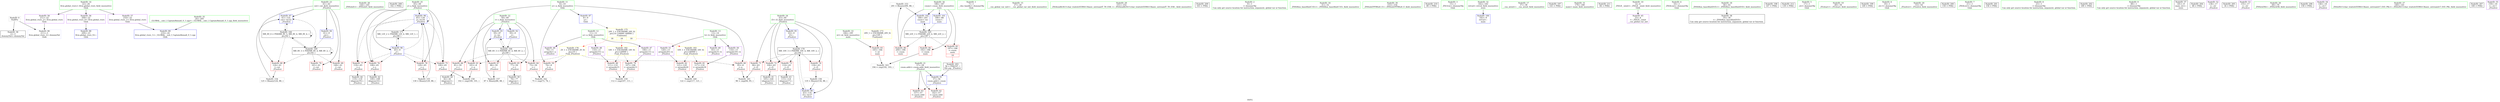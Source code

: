 digraph "SVFG" {
	label="SVFG";

	Node0x5615877e9d30 [shape=record,color=grey,label="{NodeID: 0\nNullPtr}"];
	Node0x5615877e9d30 -> Node0x5615877ff150[style=solid];
	Node0x5615877e9d30 -> Node0x561587802ed0[style=solid];
	Node0x5615877ffc40 [shape=record,color=blue,label="{NodeID: 97\n61\<--125\ncnt\<--inc22\n_Z5solvei\n}"];
	Node0x5615877ffc40 -> Node0x56158780d550[style=dashed];
	Node0x5615877fdcd0 [shape=record,color=green,label="{NodeID: 14\n22\<--26\nllvm.global_ctors\<--llvm.global_ctors_field_insensitive\nGlob }"];
	Node0x5615877fdcd0 -> Node0x561587801210[style=solid];
	Node0x5615877fdcd0 -> Node0x561587801310[style=solid];
	Node0x5615877fdcd0 -> Node0x561587801410[style=solid];
	Node0x5615877fe9e0 [shape=record,color=green,label="{NodeID: 28\n144\<--145\n_ZNSolsEi\<--_ZNSolsEi_field_insensitive\n}"];
	Node0x56158781a620 [shape=record,color=black,label="{NodeID: 208\n162 = PHI()\n}"];
	Node0x5615877ff690 [shape=record,color=black,label="{NodeID: 42\n109\<--108\nidxprom14\<--\n_Z5solvei\n}"];
	Node0x561587801210 [shape=record,color=purple,label="{NodeID: 56\n209\<--22\nllvm.global_ctors_0\<--llvm.global_ctors\nGlob }"];
	Node0x561587801210 -> Node0x561587802cd0[style=solid];
	Node0x561587800890 [shape=record,color=grey,label="{NodeID: 153\n201 = Binary(200, 88, )\n}"];
	Node0x561587800890 -> Node0x561587800050[style=solid];
	Node0x561587801e00 [shape=record,color=red,label="{NodeID: 70\n161\<--61\n\<--cnt\n_Z5solvei\n}"];
	Node0x561587802960 [shape=record,color=red,label="{NodeID: 84\n192\<--186\n\<--cnum\nmain\n}"];
	Node0x561587802960 -> Node0x5615878081c0[style=solid];
	Node0x5615877ea140 [shape=record,color=green,label="{NodeID: 1\n7\<--1\n__dso_handle\<--dummyObj\nGlob }"];
	Node0x5615877ffd10 [shape=record,color=blue,label="{NodeID: 98\n65\<--130\nj\<--inc24\n_Z5solvei\n}"];
	Node0x5615877ffd10 -> Node0x561587802210[style=dashed];
	Node0x5615877ffd10 -> Node0x5615878022e0[style=dashed];
	Node0x5615877ffd10 -> Node0x5615878023b0[style=dashed];
	Node0x5615877ffd10 -> Node0x561587802480[style=dashed];
	Node0x5615877ffd10 -> Node0x5615877ffd10[style=dashed];
	Node0x5615877ffd10 -> Node0x56158780ee50[style=dashed];
	Node0x5615877fddd0 [shape=record,color=green,label="{NodeID: 15\n27\<--28\n__cxx_global_var_init\<--__cxx_global_var_init_field_insensitive\n}"];
	Node0x5615877feae0 [shape=record,color=green,label="{NodeID: 29\n151\<--152\n_ZSt4endlIcSt11char_traitsIcEERSt13basic_ostreamIT_T0_ES6_\<--_ZSt4endlIcSt11char_traitsIcEERSt13basic_ostreamIT_T0_ES6__field_insensitive\n}"];
	Node0x56158781a720 [shape=record,color=black,label="{NodeID: 209\n163 = PHI()\n}"];
	Node0x5615877ff760 [shape=record,color=black,label="{NodeID: 43\n115\<--114\nidxprom17\<--\n_Z5solvei\n}"];
	Node0x561587801310 [shape=record,color=purple,label="{NodeID: 57\n210\<--22\nllvm.global_ctors_1\<--llvm.global_ctors\nGlob }"];
	Node0x561587801310 -> Node0x561587802dd0[style=solid];
	Node0x561587800a10 [shape=record,color=grey,label="{NodeID: 154\n125 = Binary(124, 88, )\n}"];
	Node0x561587800a10 -> Node0x5615877ffc40[style=solid];
	Node0x561587801ed0 [shape=record,color=red,label="{NodeID: 71\n94\<--63\n\<--i5\n_Z5solvei\n}"];
	Node0x561587801ed0 -> Node0x561587807ec0[style=solid];
	Node0x561587802a30 [shape=record,color=red,label="{NodeID: 85\n197\<--186\n\<--cnum\nmain\n|{<s0>18}}"];
	Node0x561587802a30:s0 -> Node0x561587819c40[style=solid,color=red];
	Node0x5615877fce20 [shape=record,color=green,label="{NodeID: 2\n9\<--1\n\<--dummyObj\nCan only get source location for instruction, argument, global var or function.}"];
	Node0x5615878106e0 [shape=record,color=yellow,style=double,label="{NodeID: 182\n14V_1 = ENCHI(MR_14V_0)\npts\{120000 \}\nFun[_Z5solvei]}"];
	Node0x5615878106e0 -> Node0x561587802550[style=dashed];
	Node0x5615878106e0 -> Node0x561587802620[style=dashed];
	Node0x5615877ffde0 [shape=record,color=blue,label="{NodeID: 99\n63\<--135\ni5\<--inc27\n_Z5solvei\n}"];
	Node0x5615877ffde0 -> Node0x56158780e950[style=dashed];
	Node0x5615877fded0 [shape=record,color=green,label="{NodeID: 16\n31\<--32\n_ZNSt8ios_base4InitC1Ev\<--_ZNSt8ios_base4InitC1Ev_field_insensitive\n}"];
	Node0x5615877febe0 [shape=record,color=green,label="{NodeID: 30\n153\<--154\n_ZNSolsEPFRSoS_E\<--_ZNSolsEPFRSoS_E_field_insensitive\n}"];
	Node0x56158781a7f0 [shape=record,color=black,label="{NodeID: 210\n80 = PHI()\n}"];
	Node0x5615877ff830 [shape=record,color=black,label="{NodeID: 44\n119\<--118\nidxprom19\<--\n_Z5solvei\n}"];
	Node0x561587801410 [shape=record,color=purple,label="{NodeID: 58\n211\<--22\nllvm.global_ctors_2\<--llvm.global_ctors\nGlob }"];
	Node0x561587801410 -> Node0x561587802ed0[style=solid];
	Node0x5615878075c0 [shape=record,color=grey,label="{NodeID: 155\n130 = Binary(129, 88, )\n}"];
	Node0x5615878075c0 -> Node0x5615877ffd10[style=solid];
	Node0x561587801fa0 [shape=record,color=red,label="{NodeID: 72\n104\<--63\n\<--i5\n_Z5solvei\n}"];
	Node0x561587801fa0 -> Node0x5615877ff5c0[style=solid];
	Node0x56158780e450 [shape=record,color=black,label="{NodeID: 169\nMR_8V_3 = PHI(MR_8V_4, MR_8V_2, )\npts\{62 \}\n}"];
	Node0x56158780e450 -> Node0x561587801c60[style=dashed];
	Node0x56158780e450 -> Node0x561587801d30[style=dashed];
	Node0x56158780e450 -> Node0x561587801e00[style=dashed];
	Node0x56158780e450 -> Node0x5615877ffc40[style=dashed];
	Node0x56158780e450 -> Node0x56158780d550[style=dashed];
	Node0x56158780e450 -> Node0x56158780e450[style=dashed];
	Node0x561587802b00 [shape=record,color=red,label="{NodeID: 86\n200\<--186\n\<--cnum\nmain\n}"];
	Node0x561587802b00 -> Node0x561587800890[style=solid];
	Node0x5615877fceb0 [shape=record,color=green,label="{NodeID: 3\n15\<--1\n_ZSt3cin\<--dummyObj\nGlob }"];
	Node0x5615878107c0 [shape=record,color=yellow,style=double,label="{NodeID: 183\n16V_1 = ENCHI(MR_16V_0)\npts\{140000 \}\nFun[_Z5solvei]}"];
	Node0x5615878107c0 -> Node0x5615878026f0[style=dashed];
	Node0x5615878107c0 -> Node0x5615878027c0[style=dashed];
	Node0x5615877ffeb0 [shape=record,color=blue,label="{NodeID: 100\n182\<--9\nretval\<--\nmain\n}"];
	Node0x5615877fdfd0 [shape=record,color=green,label="{NodeID: 17\n37\<--38\n__cxa_atexit\<--__cxa_atexit_field_insensitive\n}"];
	Node0x5615876191a0 [shape=record,color=black,label="{NodeID: 197\n143 = PHI()\n}"];
	Node0x5615877fece0 [shape=record,color=green,label="{NodeID: 31\n179\<--180\nmain\<--main_field_insensitive\n}"];
	Node0x56158781a920 [shape=record,color=black,label="{NodeID: 211\n84 = PHI()\n}"];
	Node0x5615877ff900 [shape=record,color=purple,label="{NodeID: 45\n33\<--4\n\<--_ZStL8__ioinit\n__cxx_global_var_init\n}"];
	Node0x561587801510 [shape=record,color=red,label="{NodeID: 59\n74\<--8\n\<--n\n_Z5solvei\n}"];
	Node0x561587801510 -> Node0x561587808040[style=solid];
	Node0x561587807740 [shape=record,color=grey,label="{NodeID: 156\n135 = Binary(134, 88, )\n}"];
	Node0x561587807740 -> Node0x5615877ffde0[style=solid];
	Node0x561587802070 [shape=record,color=red,label="{NodeID: 73\n114\<--63\n\<--i5\n_Z5solvei\n}"];
	Node0x561587802070 -> Node0x5615877ff760[style=solid];
	Node0x56158780e950 [shape=record,color=black,label="{NodeID: 170\nMR_10V_3 = PHI(MR_10V_4, MR_10V_2, )\npts\{64 \}\n}"];
	Node0x56158780e950 -> Node0x561587801ed0[style=dashed];
	Node0x56158780e950 -> Node0x561587801fa0[style=dashed];
	Node0x56158780e950 -> Node0x561587802070[style=dashed];
	Node0x56158780e950 -> Node0x561587802140[style=dashed];
	Node0x56158780e950 -> Node0x5615877ffde0[style=dashed];
	Node0x561587802bd0 [shape=record,color=blue,label="{NodeID: 87\n8\<--9\nn\<--\nGlob }"];
	Node0x561587802bd0 -> Node0x561587810030[style=dashed];
	Node0x5615877fcf40 [shape=record,color=green,label="{NodeID: 4\n16\<--1\n_ZSt4cout\<--dummyObj\nGlob }"];
	Node0x5615877fff80 [shape=record,color=blue,label="{NodeID: 101\n186\<--88\ncnum\<--\nmain\n}"];
	Node0x5615877fff80 -> Node0x56158780d050[style=dashed];
	Node0x5615877fe0d0 [shape=record,color=green,label="{NodeID: 18\n36\<--42\n_ZNSt8ios_base4InitD1Ev\<--_ZNSt8ios_base4InitD1Ev_field_insensitive\n}"];
	Node0x5615877fe0d0 -> Node0x5615877ff320[style=solid];
	Node0x561587818d90 [shape=record,color=black,label="{NodeID: 198\n147 = PHI()\n}"];
	Node0x5615877fede0 [shape=record,color=green,label="{NodeID: 32\n182\<--183\nretval\<--retval_field_insensitive\nmain\n}"];
	Node0x5615877fede0 -> Node0x5615877ffeb0[style=solid];
	Node0x56158781a9f0 [shape=record,color=black,label="{NodeID: 212\n139 = PHI()\n}"];
	Node0x5615877ff9d0 [shape=record,color=purple,label="{NodeID: 46\n79\<--11\narrayidx\<--a\n_Z5solvei\n}"];
	Node0x5615878015e0 [shape=record,color=red,label="{NodeID: 60\n95\<--8\n\<--n\n_Z5solvei\n}"];
	Node0x5615878015e0 -> Node0x561587807ec0[style=solid];
	Node0x5615878078c0 [shape=record,color=grey,label="{NodeID: 157\n87 = Binary(86, 88, )\n}"];
	Node0x5615878078c0 -> Node0x561587803170[style=solid];
	Node0x561587802140 [shape=record,color=red,label="{NodeID: 74\n134\<--63\n\<--i5\n_Z5solvei\n}"];
	Node0x561587802140 -> Node0x561587807740[style=solid];
	Node0x56158780ee50 [shape=record,color=black,label="{NodeID: 171\nMR_12V_2 = PHI(MR_12V_4, MR_12V_1, )\npts\{66 \}\n}"];
	Node0x56158780ee50 -> Node0x5615877ffb70[style=dashed];
	Node0x561587802cd0 [shape=record,color=blue,label="{NodeID: 88\n209\<--23\nllvm.global_ctors_0\<--\nGlob }"];
	Node0x5615877fd790 [shape=record,color=green,label="{NodeID: 5\n17\<--1\n.str\<--dummyObj\nGlob }"];
	Node0x561587800050 [shape=record,color=blue,label="{NodeID: 102\n186\<--201\ncnum\<--inc\nmain\n}"];
	Node0x561587800050 -> Node0x56158780d050[style=dashed];
	Node0x5615877fe1d0 [shape=record,color=green,label="{NodeID: 19\n49\<--50\n_Z5clearv\<--_Z5clearv_field_insensitive\n}"];
	Node0x561587819870 [shape=record,color=black,label="{NodeID: 199\n149 = PHI()\n}"];
	Node0x5615877feeb0 [shape=record,color=green,label="{NodeID: 33\n184\<--185\nnt\<--nt_field_insensitive\nmain\n}"];
	Node0x5615877feeb0 -> Node0x561587802890[style=solid];
	Node0x5615877ffaa0 [shape=record,color=purple,label="{NodeID: 47\n106\<--11\narrayidx13\<--a\n_Z5solvei\n}"];
	Node0x5615877ffaa0 -> Node0x561587802550[style=solid];
	Node0x5615878016b0 [shape=record,color=red,label="{NodeID: 61\n101\<--8\n\<--n\n_Z5solvei\n}"];
	Node0x5615878016b0 -> Node0x561587807a40[style=solid];
	Node0x561587807a40 [shape=record,color=grey,label="{NodeID: 158\n102 = cmp(100, 101, )\n}"];
	Node0x561587802210 [shape=record,color=red,label="{NodeID: 75\n100\<--65\n\<--j\n_Z5solvei\n}"];
	Node0x561587802210 -> Node0x561587807a40[style=solid];
	Node0x561587802dd0 [shape=record,color=blue,label="{NodeID: 89\n210\<--24\nllvm.global_ctors_1\<--_GLOBAL__sub_I_CaptainAhmadi_0_1.cpp\nGlob }"];
	Node0x5615877fd820 [shape=record,color=green,label="{NodeID: 6\n19\<--1\n.str.1\<--dummyObj\nGlob }"];
	Node0x5615877fe2d0 [shape=record,color=green,label="{NodeID: 20\n53\<--54\n_Z5solvei\<--_Z5solvei_field_insensitive\n}"];
	Node0x561587819970 [shape=record,color=black,label="{NodeID: 200\n150 = PHI()\n}"];
	Node0x5615877fef80 [shape=record,color=green,label="{NodeID: 34\n186\<--187\ncnum\<--cnum_field_insensitive\nmain\n}"];
	Node0x5615877fef80 -> Node0x561587802960[style=solid];
	Node0x5615877fef80 -> Node0x561587802a30[style=solid];
	Node0x5615877fef80 -> Node0x561587802b00[style=solid];
	Node0x5615877fef80 -> Node0x5615877fff80[style=solid];
	Node0x5615877fef80 -> Node0x561587800050[style=solid];
	Node0x561587800b90 [shape=record,color=purple,label="{NodeID: 48\n110\<--11\narrayidx15\<--a\n_Z5solvei\n}"];
	Node0x561587800b90 -> Node0x561587802620[style=solid];
	Node0x561587801780 [shape=record,color=red,label="{NodeID: 62\n142\<--57\n\<--cnum.addr\n_Z5solvei\n}"];
	Node0x561587807bc0 [shape=record,color=grey,label="{NodeID: 159\n112 = cmp(107, 111, )\n}"];
	Node0x5615878022e0 [shape=record,color=red,label="{NodeID: 76\n108\<--65\n\<--j\n_Z5solvei\n}"];
	Node0x5615878022e0 -> Node0x5615877ff690[style=solid];
	Node0x56158780fe70 [shape=record,color=yellow,style=double,label="{NodeID: 173\n20V_1 = ENCHI(MR_20V_0)\npts\{185 \}\nFun[main]}"];
	Node0x56158780fe70 -> Node0x561587802890[style=dashed];
	Node0x561587802ed0 [shape=record,color=blue, style = dotted,label="{NodeID: 90\n211\<--3\nllvm.global_ctors_2\<--dummyVal\nGlob }"];
	Node0x5615877fd8b0 [shape=record,color=green,label="{NodeID: 7\n21\<--1\n_ZSt4cerr\<--dummyObj\nGlob }"];
	Node0x5615877fe3d0 [shape=record,color=green,label="{NodeID: 21\n57\<--58\ncnum.addr\<--cnum.addr_field_insensitive\n_Z5solvei\n}"];
	Node0x5615877fe3d0 -> Node0x561587801780[style=solid];
	Node0x5615877fe3d0 -> Node0x561587801850[style=solid];
	Node0x5615877fe3d0 -> Node0x561587802fd0[style=solid];
	Node0x561587819a40 [shape=record,color=black,label="{NodeID: 201\n156 = PHI()\n}"];
	Node0x5615877ff050 [shape=record,color=green,label="{NodeID: 35\n24\<--205\n_GLOBAL__sub_I_CaptainAhmadi_0_1.cpp\<--_GLOBAL__sub_I_CaptainAhmadi_0_1.cpp_field_insensitive\n}"];
	Node0x5615877ff050 -> Node0x561587802dd0[style=solid];
	Node0x561587800c60 [shape=record,color=purple,label="{NodeID: 49\n83\<--13\narrayidx3\<--b\n_Z5solvei\n}"];
	Node0x561587801850 [shape=record,color=red,label="{NodeID: 63\n157\<--57\n\<--cnum.addr\n_Z5solvei\n}"];
	Node0x561587807d40 [shape=record,color=grey,label="{NodeID: 160\n122 = cmp(117, 121, )\n}"];
	Node0x5615878023b0 [shape=record,color=red,label="{NodeID: 77\n118\<--65\n\<--j\n_Z5solvei\n}"];
	Node0x5615878023b0 -> Node0x5615877ff830[style=solid];
	Node0x561587802fd0 [shape=record,color=blue,label="{NodeID: 91\n57\<--56\ncnum.addr\<--cnum\n_Z5solvei\n}"];
	Node0x561587802fd0 -> Node0x561587801780[style=dashed];
	Node0x561587802fd0 -> Node0x561587801850[style=dashed];
	Node0x5615877fd940 [shape=record,color=green,label="{NodeID: 8\n23\<--1\n\<--dummyObj\nCan only get source location for instruction, argument, global var or function.}"];
	Node0x5615877fe4a0 [shape=record,color=green,label="{NodeID: 22\n59\<--60\ni\<--i_field_insensitive\n_Z5solvei\n}"];
	Node0x5615877fe4a0 -> Node0x561587801920[style=solid];
	Node0x5615877fe4a0 -> Node0x5615878019f0[style=solid];
	Node0x5615877fe4a0 -> Node0x561587801ac0[style=solid];
	Node0x5615877fe4a0 -> Node0x561587801b90[style=solid];
	Node0x5615877fe4a0 -> Node0x5615878030a0[style=solid];
	Node0x5615877fe4a0 -> Node0x561587803170[style=solid];
	Node0x561587819b70 [shape=record,color=black,label="{NodeID: 202\n189 = PHI()\n}"];
	Node0x5615877ff150 [shape=record,color=black,label="{NodeID: 36\n2\<--3\ndummyVal\<--dummyVal\n}"];
	Node0x561587800d30 [shape=record,color=purple,label="{NodeID: 50\n116\<--13\narrayidx18\<--b\n_Z5solvei\n}"];
	Node0x561587800d30 -> Node0x5615878026f0[style=solid];
	Node0x561587801920 [shape=record,color=red,label="{NodeID: 64\n73\<--59\n\<--i\n_Z5solvei\n}"];
	Node0x561587801920 -> Node0x561587808040[style=solid];
	Node0x561587807ec0 [shape=record,color=grey,label="{NodeID: 161\n96 = cmp(94, 95, )\n}"];
	Node0x561587802480 [shape=record,color=red,label="{NodeID: 78\n129\<--65\n\<--j\n_Z5solvei\n}"];
	Node0x561587802480 -> Node0x5615878075c0[style=solid];
	Node0x561587810030 [shape=record,color=yellow,style=double,label="{NodeID: 175\n24V_1 = ENCHI(MR_24V_0)\npts\{10 120000 140000 \}\nFun[main]|{<s0>18|<s1>18|<s2>18}}"];
	Node0x561587810030:s0 -> Node0x561587810170[style=dashed,color=red];
	Node0x561587810030:s1 -> Node0x5615878106e0[style=dashed,color=red];
	Node0x561587810030:s2 -> Node0x5615878107c0[style=dashed,color=red];
	Node0x5615878030a0 [shape=record,color=blue,label="{NodeID: 92\n59\<--9\ni\<--\n_Z5solvei\n}"];
	Node0x5615878030a0 -> Node0x56158780cb50[style=dashed];
	Node0x5615877fd9d0 [shape=record,color=green,label="{NodeID: 9\n88\<--1\n\<--dummyObj\nCan only get source location for instruction, argument, global var or function.}"];
	Node0x5615877fe570 [shape=record,color=green,label="{NodeID: 23\n61\<--62\ncnt\<--cnt_field_insensitive\n_Z5solvei\n}"];
	Node0x5615877fe570 -> Node0x561587801c60[style=solid];
	Node0x5615877fe570 -> Node0x561587801d30[style=solid];
	Node0x5615877fe570 -> Node0x561587801e00[style=solid];
	Node0x5615877fe570 -> Node0x561587803240[style=solid];
	Node0x5615877fe570 -> Node0x5615877ffc40[style=solid];
	Node0x561587819c40 [shape=record,color=black,label="{NodeID: 203\n56 = PHI(197, )\n0th arg _Z5solvei }"];
	Node0x561587819c40 -> Node0x561587802fd0[style=solid];
	Node0x5615877ff250 [shape=record,color=black,label="{NodeID: 37\n181\<--9\nmain_ret\<--\nmain\n}"];
	Node0x561587800e00 [shape=record,color=purple,label="{NodeID: 51\n120\<--13\narrayidx20\<--b\n_Z5solvei\n}"];
	Node0x561587800e00 -> Node0x5615878027c0[style=solid];
	Node0x5615878019f0 [shape=record,color=red,label="{NodeID: 65\n77\<--59\n\<--i\n_Z5solvei\n}"];
	Node0x5615878019f0 -> Node0x5615877ff420[style=solid];
	Node0x561587808040 [shape=record,color=grey,label="{NodeID: 162\n75 = cmp(73, 74, )\n}"];
	Node0x561587802550 [shape=record,color=red,label="{NodeID: 79\n107\<--106\n\<--arrayidx13\n_Z5solvei\n}"];
	Node0x561587802550 -> Node0x561587807bc0[style=solid];
	Node0x561587810170 [shape=record,color=yellow,style=double,label="{NodeID: 176\n2V_1 = ENCHI(MR_2V_0)\npts\{10 \}\nFun[_Z5solvei]}"];
	Node0x561587810170 -> Node0x561587801510[style=dashed];
	Node0x561587810170 -> Node0x5615878015e0[style=dashed];
	Node0x561587810170 -> Node0x5615878016b0[style=dashed];
	Node0x561587803170 [shape=record,color=blue,label="{NodeID: 93\n59\<--87\ni\<--inc\n_Z5solvei\n}"];
	Node0x561587803170 -> Node0x56158780cb50[style=dashed];
	Node0x5615877fda60 [shape=record,color=green,label="{NodeID: 10\n4\<--6\n_ZStL8__ioinit\<--_ZStL8__ioinit_field_insensitive\nGlob }"];
	Node0x5615877fda60 -> Node0x5615877ff900[style=solid];
	Node0x5615877fe640 [shape=record,color=green,label="{NodeID: 24\n63\<--64\ni5\<--i5_field_insensitive\n_Z5solvei\n}"];
	Node0x5615877fe640 -> Node0x561587801ed0[style=solid];
	Node0x5615877fe640 -> Node0x561587801fa0[style=solid];
	Node0x5615877fe640 -> Node0x561587802070[style=solid];
	Node0x5615877fe640 -> Node0x561587802140[style=solid];
	Node0x5615877fe640 -> Node0x561587803310[style=solid];
	Node0x5615877fe640 -> Node0x5615877ffde0[style=solid];
	Node0x56158781a1c0 [shape=record,color=black,label="{NodeID: 204\n68 = PHI()\n}"];
	Node0x5615877ff320 [shape=record,color=black,label="{NodeID: 38\n35\<--36\n\<--_ZNSt8ios_base4InitD1Ev\nCan only get source location for instruction, argument, global var or function.}"];
	Node0x561587800ed0 [shape=record,color=purple,label="{NodeID: 52\n138\<--17\n\<--.str\n_Z5solvei\n}"];
	Node0x561587801ac0 [shape=record,color=red,label="{NodeID: 66\n81\<--59\n\<--i\n_Z5solvei\n}"];
	Node0x561587801ac0 -> Node0x5615877ff4f0[style=solid];
	Node0x5615878081c0 [shape=record,color=grey,label="{NodeID: 163\n194 = cmp(192, 193, )\n}"];
	Node0x561587802620 [shape=record,color=red,label="{NodeID: 80\n111\<--110\n\<--arrayidx15\n_Z5solvei\n}"];
	Node0x561587802620 -> Node0x561587807bc0[style=solid];
	Node0x561587803240 [shape=record,color=blue,label="{NodeID: 94\n61\<--9\ncnt\<--\n_Z5solvei\n}"];
	Node0x561587803240 -> Node0x56158780e450[style=dashed];
	Node0x5615877fdaf0 [shape=record,color=green,label="{NodeID: 11\n8\<--10\nn\<--n_field_insensitive\nGlob }"];
	Node0x5615877fdaf0 -> Node0x561587801510[style=solid];
	Node0x5615877fdaf0 -> Node0x5615878015e0[style=solid];
	Node0x5615877fdaf0 -> Node0x5615878016b0[style=solid];
	Node0x5615877fdaf0 -> Node0x561587802bd0[style=solid];
	Node0x5615877fe710 [shape=record,color=green,label="{NodeID: 25\n65\<--66\nj\<--j_field_insensitive\n_Z5solvei\n}"];
	Node0x5615877fe710 -> Node0x561587802210[style=solid];
	Node0x5615877fe710 -> Node0x5615878022e0[style=solid];
	Node0x5615877fe710 -> Node0x5615878023b0[style=solid];
	Node0x5615877fe710 -> Node0x561587802480[style=solid];
	Node0x5615877fe710 -> Node0x5615877ffb70[style=solid];
	Node0x5615877fe710 -> Node0x5615877ffd10[style=solid];
	Node0x56158781a2c0 [shape=record,color=black,label="{NodeID: 205\n34 = PHI()\n}"];
	Node0x5615877ff420 [shape=record,color=black,label="{NodeID: 39\n78\<--77\nidxprom\<--\n_Z5solvei\n}"];
	Node0x561587800fa0 [shape=record,color=purple,label="{NodeID: 53\n155\<--17\n\<--.str\n_Z5solvei\n}"];
	Node0x561587801b90 [shape=record,color=red,label="{NodeID: 67\n86\<--59\n\<--i\n_Z5solvei\n}"];
	Node0x561587801b90 -> Node0x5615878078c0[style=solid];
	Node0x56158780cb50 [shape=record,color=black,label="{NodeID: 164\nMR_6V_3 = PHI(MR_6V_4, MR_6V_2, )\npts\{60 \}\n}"];
	Node0x56158780cb50 -> Node0x561587801920[style=dashed];
	Node0x56158780cb50 -> Node0x5615878019f0[style=dashed];
	Node0x56158780cb50 -> Node0x561587801ac0[style=dashed];
	Node0x56158780cb50 -> Node0x561587801b90[style=dashed];
	Node0x56158780cb50 -> Node0x561587803170[style=dashed];
	Node0x5615878026f0 [shape=record,color=red,label="{NodeID: 81\n117\<--116\n\<--arrayidx18\n_Z5solvei\n}"];
	Node0x5615878026f0 -> Node0x561587807d40[style=solid];
	Node0x561587803310 [shape=record,color=blue,label="{NodeID: 95\n63\<--9\ni5\<--\n_Z5solvei\n}"];
	Node0x561587803310 -> Node0x56158780e950[style=dashed];
	Node0x5615877fdb80 [shape=record,color=green,label="{NodeID: 12\n11\<--12\na\<--a_field_insensitive\nGlob }"];
	Node0x5615877fdb80 -> Node0x5615877ff9d0[style=solid];
	Node0x5615877fdb80 -> Node0x5615877ffaa0[style=solid];
	Node0x5615877fdb80 -> Node0x561587800b90[style=solid];
	Node0x5615877fe7e0 [shape=record,color=green,label="{NodeID: 26\n69\<--70\n_ZNSirsERi\<--_ZNSirsERi_field_insensitive\n}"];
	Node0x56158781a3c0 [shape=record,color=black,label="{NodeID: 206\n158 = PHI()\n}"];
	Node0x5615877ff4f0 [shape=record,color=black,label="{NodeID: 40\n82\<--81\nidxprom2\<--\n_Z5solvei\n}"];
	Node0x561587801070 [shape=record,color=purple,label="{NodeID: 54\n146\<--19\n\<--.str.1\n_Z5solvei\n}"];
	Node0x561587801c60 [shape=record,color=red,label="{NodeID: 68\n124\<--61\n\<--cnt\n_Z5solvei\n}"];
	Node0x561587801c60 -> Node0x561587800a10[style=solid];
	Node0x56158780d050 [shape=record,color=black,label="{NodeID: 165\nMR_22V_3 = PHI(MR_22V_4, MR_22V_2, )\npts\{187 \}\n}"];
	Node0x56158780d050 -> Node0x561587802960[style=dashed];
	Node0x56158780d050 -> Node0x561587802a30[style=dashed];
	Node0x56158780d050 -> Node0x561587802b00[style=dashed];
	Node0x56158780d050 -> Node0x561587800050[style=dashed];
	Node0x5615878027c0 [shape=record,color=red,label="{NodeID: 82\n121\<--120\n\<--arrayidx20\n_Z5solvei\n}"];
	Node0x5615878027c0 -> Node0x561587807d40[style=solid];
	Node0x5615877ffb70 [shape=record,color=blue,label="{NodeID: 96\n65\<--9\nj\<--\n_Z5solvei\n}"];
	Node0x5615877ffb70 -> Node0x561587802210[style=dashed];
	Node0x5615877ffb70 -> Node0x5615878022e0[style=dashed];
	Node0x5615877ffb70 -> Node0x5615878023b0[style=dashed];
	Node0x5615877ffb70 -> Node0x561587802480[style=dashed];
	Node0x5615877ffb70 -> Node0x5615877ffd10[style=dashed];
	Node0x5615877ffb70 -> Node0x56158780ee50[style=dashed];
	Node0x5615877fdc10 [shape=record,color=green,label="{NodeID: 13\n13\<--14\nb\<--b_field_insensitive\nGlob }"];
	Node0x5615877fdc10 -> Node0x561587800c60[style=solid];
	Node0x5615877fdc10 -> Node0x561587800d30[style=solid];
	Node0x5615877fdc10 -> Node0x561587800e00[style=solid];
	Node0x5615877fe8e0 [shape=record,color=green,label="{NodeID: 27\n140\<--141\n_ZStlsISt11char_traitsIcEERSt13basic_ostreamIcT_ES5_PKc\<--_ZStlsISt11char_traitsIcEERSt13basic_ostreamIcT_ES5_PKc_field_insensitive\n}"];
	Node0x56158781a520 [shape=record,color=black,label="{NodeID: 207\n160 = PHI()\n}"];
	Node0x5615877ff5c0 [shape=record,color=black,label="{NodeID: 41\n105\<--104\nidxprom12\<--\n_Z5solvei\n}"];
	Node0x561587801140 [shape=record,color=purple,label="{NodeID: 55\n159\<--19\n\<--.str.1\n_Z5solvei\n}"];
	Node0x561587801d30 [shape=record,color=red,label="{NodeID: 69\n148\<--61\n\<--cnt\n_Z5solvei\n}"];
	Node0x56158780d550 [shape=record,color=black,label="{NodeID: 166\nMR_8V_6 = PHI(MR_8V_5, MR_8V_4, MR_8V_4, )\npts\{62 \}\n}"];
	Node0x56158780d550 -> Node0x561587801c60[style=dashed];
	Node0x56158780d550 -> Node0x5615877ffc40[style=dashed];
	Node0x56158780d550 -> Node0x56158780d550[style=dashed];
	Node0x56158780d550 -> Node0x56158780e450[style=dashed];
	Node0x561587802890 [shape=record,color=red,label="{NodeID: 83\n193\<--184\n\<--nt\nmain\n}"];
	Node0x561587802890 -> Node0x5615878081c0[style=solid];
}
